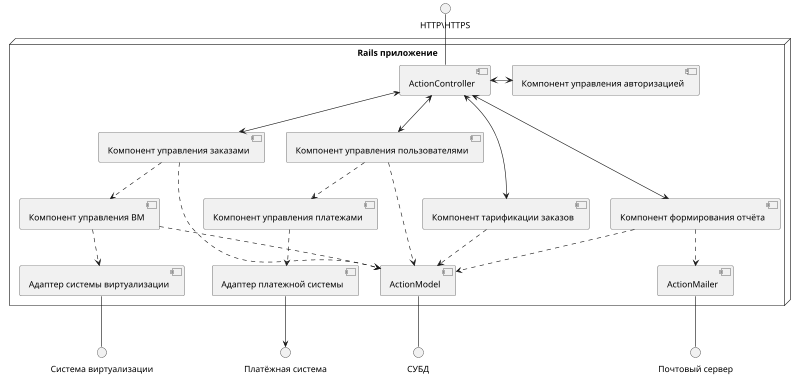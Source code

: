 @startuml application_scheme
scale 800*800

interface "HTTP\HTTPS" as http

node "Rails приложение" {
  http -down- [ActionController]

  [Компонент управления заказами] as [order_control]
  [Компонент управления ВМ] as [vm_control]
  [Адаптер системы виртуализации] as [virt_adapter]
  [Компонент управления пользователями] as [user_control]
  [Компонент управления платежами] as [account_control]
  [Компонент тарификации заказов] as [order_tarification]
  [Компонент формирования отчёта] as [report_generator]
  [Компонент управления авторизацией] as [policy_control]
  [Адаптер платежной системы] as [bank_adapter]


  [order_control] ..> [ActionModel]
  [order_control] ..> [vm_control]

  [user_control] ..> [account_control]

  [user_control] ..> [ActionModel]
  [order_tarification] ..> [ActionModel]
  [report_generator] .down.> [ActionMailer]
  [report_generator] ..> [ActionModel]
  [vm_control] ..> [ActionModel]

  [ActionController] <-right-> [order_control]
  [ActionController] <-down-> [user_control]
  [ActionController] <---> [order_tarification]
  [ActionController] <---> [report_generator]
  [ActionController] <-right-> [policy_control]

  [vm_control] ..> [virt_adapter]
}

interface "Почтовый сервер" as mail_server
interface "Система виртуализации" as virt_system
interface "Платёжная система" as bank

account_control .down.> bank_adapter

bank_adapter --> bank

[ActionMailer] -down- mail_server
[ActionModel] -down- СУБД
[virt_adapter] -down- virt_system

@enduml